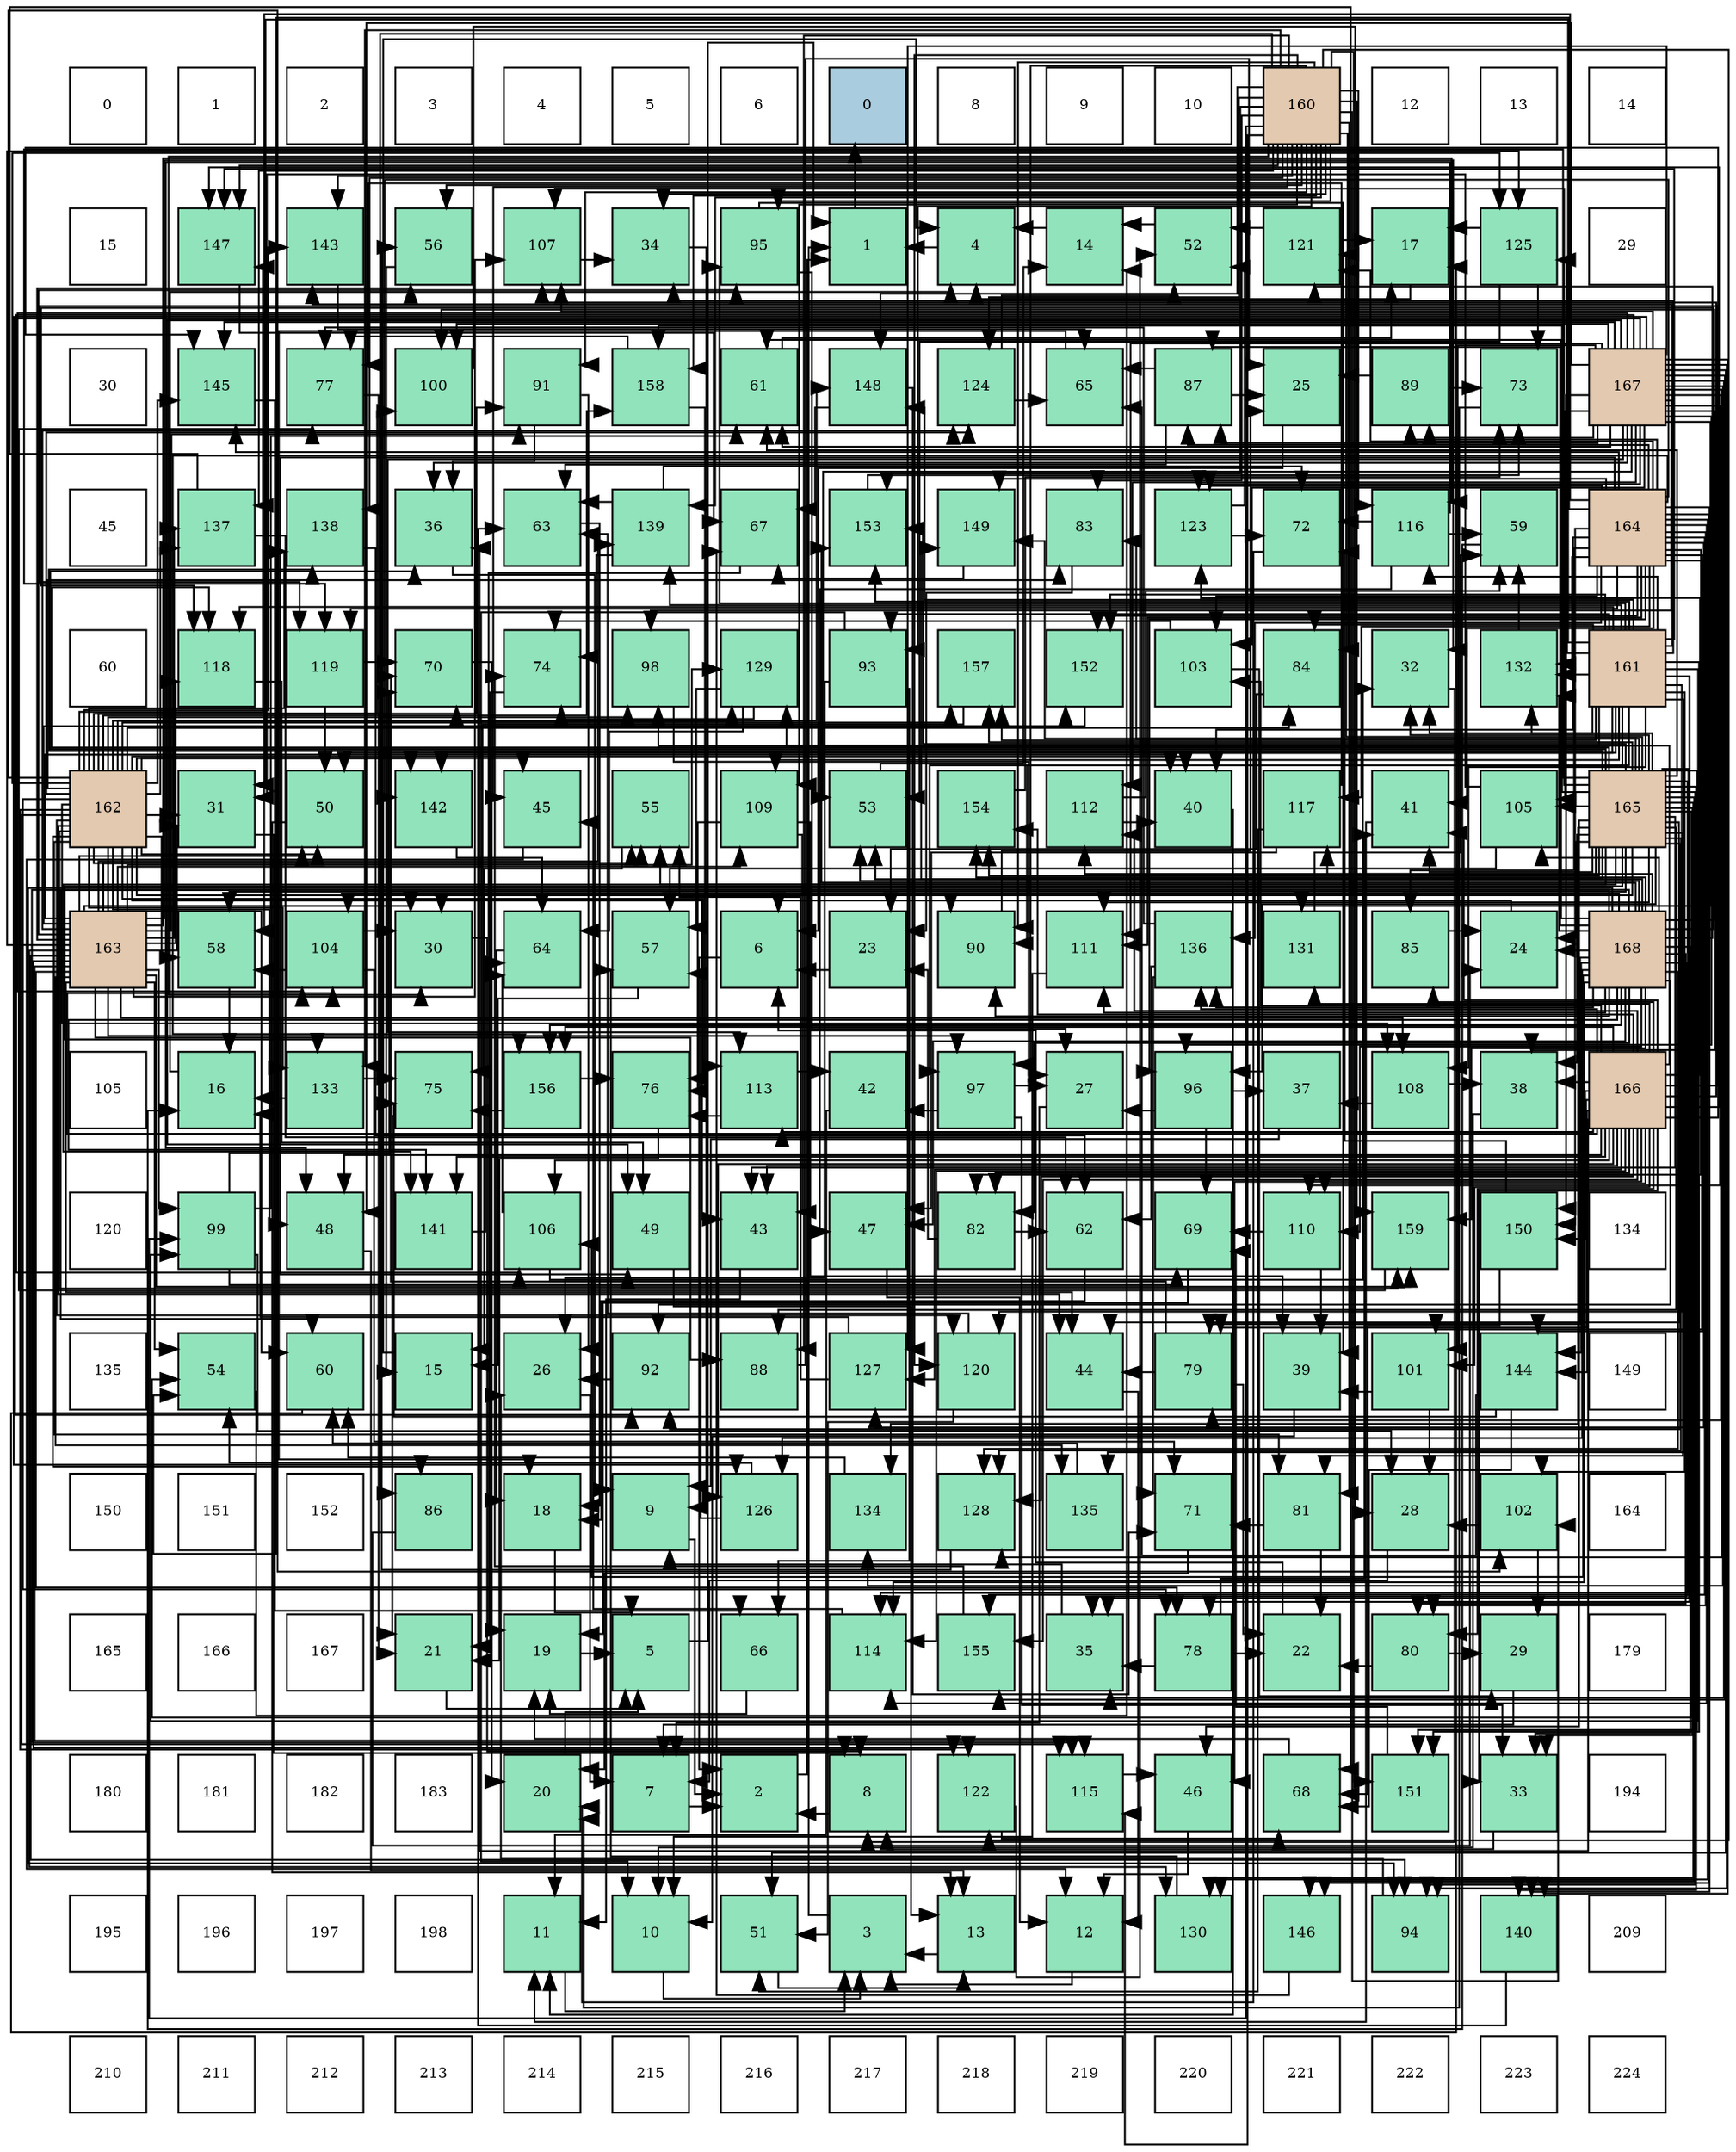 digraph layout{
 rankdir=TB;
 splines=ortho;
 node [style=filled shape=square fixedsize=true width=0.6];
0[label="0", fontsize=8, fillcolor="#ffffff"];
1[label="1", fontsize=8, fillcolor="#ffffff"];
2[label="2", fontsize=8, fillcolor="#ffffff"];
3[label="3", fontsize=8, fillcolor="#ffffff"];
4[label="4", fontsize=8, fillcolor="#ffffff"];
5[label="5", fontsize=8, fillcolor="#ffffff"];
6[label="6", fontsize=8, fillcolor="#ffffff"];
7[label="0", fontsize=8, fillcolor="#a9ccde"];
8[label="8", fontsize=8, fillcolor="#ffffff"];
9[label="9", fontsize=8, fillcolor="#ffffff"];
10[label="10", fontsize=8, fillcolor="#ffffff"];
11[label="160", fontsize=8, fillcolor="#e3c9af"];
12[label="12", fontsize=8, fillcolor="#ffffff"];
13[label="13", fontsize=8, fillcolor="#ffffff"];
14[label="14", fontsize=8, fillcolor="#ffffff"];
15[label="15", fontsize=8, fillcolor="#ffffff"];
16[label="147", fontsize=8, fillcolor="#91e3bb"];
17[label="143", fontsize=8, fillcolor="#91e3bb"];
18[label="56", fontsize=8, fillcolor="#91e3bb"];
19[label="107", fontsize=8, fillcolor="#91e3bb"];
20[label="34", fontsize=8, fillcolor="#91e3bb"];
21[label="95", fontsize=8, fillcolor="#91e3bb"];
22[label="1", fontsize=8, fillcolor="#91e3bb"];
23[label="4", fontsize=8, fillcolor="#91e3bb"];
24[label="14", fontsize=8, fillcolor="#91e3bb"];
25[label="52", fontsize=8, fillcolor="#91e3bb"];
26[label="121", fontsize=8, fillcolor="#91e3bb"];
27[label="17", fontsize=8, fillcolor="#91e3bb"];
28[label="125", fontsize=8, fillcolor="#91e3bb"];
29[label="29", fontsize=8, fillcolor="#ffffff"];
30[label="30", fontsize=8, fillcolor="#ffffff"];
31[label="145", fontsize=8, fillcolor="#91e3bb"];
32[label="77", fontsize=8, fillcolor="#91e3bb"];
33[label="100", fontsize=8, fillcolor="#91e3bb"];
34[label="91", fontsize=8, fillcolor="#91e3bb"];
35[label="158", fontsize=8, fillcolor="#91e3bb"];
36[label="61", fontsize=8, fillcolor="#91e3bb"];
37[label="148", fontsize=8, fillcolor="#91e3bb"];
38[label="124", fontsize=8, fillcolor="#91e3bb"];
39[label="65", fontsize=8, fillcolor="#91e3bb"];
40[label="87", fontsize=8, fillcolor="#91e3bb"];
41[label="25", fontsize=8, fillcolor="#91e3bb"];
42[label="89", fontsize=8, fillcolor="#91e3bb"];
43[label="73", fontsize=8, fillcolor="#91e3bb"];
44[label="167", fontsize=8, fillcolor="#e3c9af"];
45[label="45", fontsize=8, fillcolor="#ffffff"];
46[label="137", fontsize=8, fillcolor="#91e3bb"];
47[label="138", fontsize=8, fillcolor="#91e3bb"];
48[label="36", fontsize=8, fillcolor="#91e3bb"];
49[label="63", fontsize=8, fillcolor="#91e3bb"];
50[label="139", fontsize=8, fillcolor="#91e3bb"];
51[label="67", fontsize=8, fillcolor="#91e3bb"];
52[label="153", fontsize=8, fillcolor="#91e3bb"];
53[label="149", fontsize=8, fillcolor="#91e3bb"];
54[label="83", fontsize=8, fillcolor="#91e3bb"];
55[label="123", fontsize=8, fillcolor="#91e3bb"];
56[label="72", fontsize=8, fillcolor="#91e3bb"];
57[label="116", fontsize=8, fillcolor="#91e3bb"];
58[label="59", fontsize=8, fillcolor="#91e3bb"];
59[label="164", fontsize=8, fillcolor="#e3c9af"];
60[label="60", fontsize=8, fillcolor="#ffffff"];
61[label="118", fontsize=8, fillcolor="#91e3bb"];
62[label="119", fontsize=8, fillcolor="#91e3bb"];
63[label="70", fontsize=8, fillcolor="#91e3bb"];
64[label="74", fontsize=8, fillcolor="#91e3bb"];
65[label="98", fontsize=8, fillcolor="#91e3bb"];
66[label="129", fontsize=8, fillcolor="#91e3bb"];
67[label="93", fontsize=8, fillcolor="#91e3bb"];
68[label="157", fontsize=8, fillcolor="#91e3bb"];
69[label="152", fontsize=8, fillcolor="#91e3bb"];
70[label="103", fontsize=8, fillcolor="#91e3bb"];
71[label="84", fontsize=8, fillcolor="#91e3bb"];
72[label="32", fontsize=8, fillcolor="#91e3bb"];
73[label="132", fontsize=8, fillcolor="#91e3bb"];
74[label="161", fontsize=8, fillcolor="#e3c9af"];
75[label="162", fontsize=8, fillcolor="#e3c9af"];
76[label="31", fontsize=8, fillcolor="#91e3bb"];
77[label="50", fontsize=8, fillcolor="#91e3bb"];
78[label="142", fontsize=8, fillcolor="#91e3bb"];
79[label="45", fontsize=8, fillcolor="#91e3bb"];
80[label="55", fontsize=8, fillcolor="#91e3bb"];
81[label="109", fontsize=8, fillcolor="#91e3bb"];
82[label="53", fontsize=8, fillcolor="#91e3bb"];
83[label="154", fontsize=8, fillcolor="#91e3bb"];
84[label="112", fontsize=8, fillcolor="#91e3bb"];
85[label="40", fontsize=8, fillcolor="#91e3bb"];
86[label="117", fontsize=8, fillcolor="#91e3bb"];
87[label="41", fontsize=8, fillcolor="#91e3bb"];
88[label="105", fontsize=8, fillcolor="#91e3bb"];
89[label="165", fontsize=8, fillcolor="#e3c9af"];
90[label="163", fontsize=8, fillcolor="#e3c9af"];
91[label="58", fontsize=8, fillcolor="#91e3bb"];
92[label="104", fontsize=8, fillcolor="#91e3bb"];
93[label="30", fontsize=8, fillcolor="#91e3bb"];
94[label="64", fontsize=8, fillcolor="#91e3bb"];
95[label="57", fontsize=8, fillcolor="#91e3bb"];
96[label="6", fontsize=8, fillcolor="#91e3bb"];
97[label="23", fontsize=8, fillcolor="#91e3bb"];
98[label="90", fontsize=8, fillcolor="#91e3bb"];
99[label="111", fontsize=8, fillcolor="#91e3bb"];
100[label="136", fontsize=8, fillcolor="#91e3bb"];
101[label="131", fontsize=8, fillcolor="#91e3bb"];
102[label="85", fontsize=8, fillcolor="#91e3bb"];
103[label="24", fontsize=8, fillcolor="#91e3bb"];
104[label="168", fontsize=8, fillcolor="#e3c9af"];
105[label="105", fontsize=8, fillcolor="#ffffff"];
106[label="16", fontsize=8, fillcolor="#91e3bb"];
107[label="133", fontsize=8, fillcolor="#91e3bb"];
108[label="75", fontsize=8, fillcolor="#91e3bb"];
109[label="156", fontsize=8, fillcolor="#91e3bb"];
110[label="76", fontsize=8, fillcolor="#91e3bb"];
111[label="113", fontsize=8, fillcolor="#91e3bb"];
112[label="42", fontsize=8, fillcolor="#91e3bb"];
113[label="97", fontsize=8, fillcolor="#91e3bb"];
114[label="27", fontsize=8, fillcolor="#91e3bb"];
115[label="96", fontsize=8, fillcolor="#91e3bb"];
116[label="37", fontsize=8, fillcolor="#91e3bb"];
117[label="108", fontsize=8, fillcolor="#91e3bb"];
118[label="38", fontsize=8, fillcolor="#91e3bb"];
119[label="166", fontsize=8, fillcolor="#e3c9af"];
120[label="120", fontsize=8, fillcolor="#ffffff"];
121[label="99", fontsize=8, fillcolor="#91e3bb"];
122[label="48", fontsize=8, fillcolor="#91e3bb"];
123[label="141", fontsize=8, fillcolor="#91e3bb"];
124[label="106", fontsize=8, fillcolor="#91e3bb"];
125[label="49", fontsize=8, fillcolor="#91e3bb"];
126[label="43", fontsize=8, fillcolor="#91e3bb"];
127[label="47", fontsize=8, fillcolor="#91e3bb"];
128[label="82", fontsize=8, fillcolor="#91e3bb"];
129[label="62", fontsize=8, fillcolor="#91e3bb"];
130[label="69", fontsize=8, fillcolor="#91e3bb"];
131[label="110", fontsize=8, fillcolor="#91e3bb"];
132[label="159", fontsize=8, fillcolor="#91e3bb"];
133[label="150", fontsize=8, fillcolor="#91e3bb"];
134[label="134", fontsize=8, fillcolor="#ffffff"];
135[label="135", fontsize=8, fillcolor="#ffffff"];
136[label="54", fontsize=8, fillcolor="#91e3bb"];
137[label="60", fontsize=8, fillcolor="#91e3bb"];
138[label="15", fontsize=8, fillcolor="#91e3bb"];
139[label="26", fontsize=8, fillcolor="#91e3bb"];
140[label="92", fontsize=8, fillcolor="#91e3bb"];
141[label="88", fontsize=8, fillcolor="#91e3bb"];
142[label="127", fontsize=8, fillcolor="#91e3bb"];
143[label="120", fontsize=8, fillcolor="#91e3bb"];
144[label="44", fontsize=8, fillcolor="#91e3bb"];
145[label="79", fontsize=8, fillcolor="#91e3bb"];
146[label="39", fontsize=8, fillcolor="#91e3bb"];
147[label="101", fontsize=8, fillcolor="#91e3bb"];
148[label="144", fontsize=8, fillcolor="#91e3bb"];
149[label="149", fontsize=8, fillcolor="#ffffff"];
150[label="150", fontsize=8, fillcolor="#ffffff"];
151[label="151", fontsize=8, fillcolor="#ffffff"];
152[label="152", fontsize=8, fillcolor="#ffffff"];
153[label="86", fontsize=8, fillcolor="#91e3bb"];
154[label="18", fontsize=8, fillcolor="#91e3bb"];
155[label="9", fontsize=8, fillcolor="#91e3bb"];
156[label="126", fontsize=8, fillcolor="#91e3bb"];
157[label="134", fontsize=8, fillcolor="#91e3bb"];
158[label="128", fontsize=8, fillcolor="#91e3bb"];
159[label="135", fontsize=8, fillcolor="#91e3bb"];
160[label="71", fontsize=8, fillcolor="#91e3bb"];
161[label="81", fontsize=8, fillcolor="#91e3bb"];
162[label="28", fontsize=8, fillcolor="#91e3bb"];
163[label="102", fontsize=8, fillcolor="#91e3bb"];
164[label="164", fontsize=8, fillcolor="#ffffff"];
165[label="165", fontsize=8, fillcolor="#ffffff"];
166[label="166", fontsize=8, fillcolor="#ffffff"];
167[label="167", fontsize=8, fillcolor="#ffffff"];
168[label="21", fontsize=8, fillcolor="#91e3bb"];
169[label="19", fontsize=8, fillcolor="#91e3bb"];
170[label="5", fontsize=8, fillcolor="#91e3bb"];
171[label="66", fontsize=8, fillcolor="#91e3bb"];
172[label="114", fontsize=8, fillcolor="#91e3bb"];
173[label="155", fontsize=8, fillcolor="#91e3bb"];
174[label="35", fontsize=8, fillcolor="#91e3bb"];
175[label="78", fontsize=8, fillcolor="#91e3bb"];
176[label="22", fontsize=8, fillcolor="#91e3bb"];
177[label="80", fontsize=8, fillcolor="#91e3bb"];
178[label="29", fontsize=8, fillcolor="#91e3bb"];
179[label="179", fontsize=8, fillcolor="#ffffff"];
180[label="180", fontsize=8, fillcolor="#ffffff"];
181[label="181", fontsize=8, fillcolor="#ffffff"];
182[label="182", fontsize=8, fillcolor="#ffffff"];
183[label="183", fontsize=8, fillcolor="#ffffff"];
184[label="20", fontsize=8, fillcolor="#91e3bb"];
185[label="7", fontsize=8, fillcolor="#91e3bb"];
186[label="2", fontsize=8, fillcolor="#91e3bb"];
187[label="8", fontsize=8, fillcolor="#91e3bb"];
188[label="122", fontsize=8, fillcolor="#91e3bb"];
189[label="115", fontsize=8, fillcolor="#91e3bb"];
190[label="46", fontsize=8, fillcolor="#91e3bb"];
191[label="68", fontsize=8, fillcolor="#91e3bb"];
192[label="151", fontsize=8, fillcolor="#91e3bb"];
193[label="33", fontsize=8, fillcolor="#91e3bb"];
194[label="194", fontsize=8, fillcolor="#ffffff"];
195[label="195", fontsize=8, fillcolor="#ffffff"];
196[label="196", fontsize=8, fillcolor="#ffffff"];
197[label="197", fontsize=8, fillcolor="#ffffff"];
198[label="198", fontsize=8, fillcolor="#ffffff"];
199[label="11", fontsize=8, fillcolor="#91e3bb"];
200[label="10", fontsize=8, fillcolor="#91e3bb"];
201[label="51", fontsize=8, fillcolor="#91e3bb"];
202[label="3", fontsize=8, fillcolor="#91e3bb"];
203[label="13", fontsize=8, fillcolor="#91e3bb"];
204[label="12", fontsize=8, fillcolor="#91e3bb"];
205[label="130", fontsize=8, fillcolor="#91e3bb"];
206[label="146", fontsize=8, fillcolor="#91e3bb"];
207[label="94", fontsize=8, fillcolor="#91e3bb"];
208[label="140", fontsize=8, fillcolor="#91e3bb"];
209[label="209", fontsize=8, fillcolor="#ffffff"];
210[label="210", fontsize=8, fillcolor="#ffffff"];
211[label="211", fontsize=8, fillcolor="#ffffff"];
212[label="212", fontsize=8, fillcolor="#ffffff"];
213[label="213", fontsize=8, fillcolor="#ffffff"];
214[label="214", fontsize=8, fillcolor="#ffffff"];
215[label="215", fontsize=8, fillcolor="#ffffff"];
216[label="216", fontsize=8, fillcolor="#ffffff"];
217[label="217", fontsize=8, fillcolor="#ffffff"];
218[label="218", fontsize=8, fillcolor="#ffffff"];
219[label="219", fontsize=8, fillcolor="#ffffff"];
220[label="220", fontsize=8, fillcolor="#ffffff"];
221[label="221", fontsize=8, fillcolor="#ffffff"];
222[label="222", fontsize=8, fillcolor="#ffffff"];
223[label="223", fontsize=8, fillcolor="#ffffff"];
224[label="224", fontsize=8, fillcolor="#ffffff"];
edge [constraint=false, style=vis];22 -> 7;
186 -> 22;
202 -> 22;
23 -> 22;
170 -> 22;
96 -> 186;
185 -> 186;
187 -> 186;
155 -> 186;
200 -> 202;
199 -> 202;
204 -> 202;
203 -> 202;
24 -> 23;
138 -> 23;
106 -> 23;
27 -> 23;
154 -> 170;
169 -> 170;
184 -> 170;
168 -> 170;
176 -> 96;
97 -> 96;
103 -> 96;
41 -> 96;
139 -> 185;
114 -> 185;
162 -> 185;
178 -> 185;
93 -> 187;
76 -> 187;
72 -> 187;
193 -> 187;
20 -> 155;
174 -> 155;
48 -> 155;
116 -> 155;
118 -> 200;
146 -> 200;
85 -> 199;
87 -> 199;
112 -> 199;
126 -> 199;
144 -> 204;
79 -> 204;
190 -> 204;
127 -> 204;
122 -> 203;
125 -> 203;
77 -> 203;
201 -> 203;
25 -> 24;
82 -> 24;
136 -> 24;
80 -> 138;
18 -> 138;
95 -> 138;
91 -> 106;
58 -> 106;
137 -> 27;
36 -> 27;
129 -> 154;
49 -> 154;
94 -> 154;
39 -> 154;
171 -> 169;
51 -> 169;
191 -> 169;
130 -> 169;
63 -> 184;
160 -> 184;
56 -> 184;
43 -> 184;
64 -> 168;
108 -> 168;
110 -> 168;
32 -> 168;
175 -> 176;
175 -> 174;
175 -> 87;
145 -> 176;
145 -> 144;
145 -> 63;
177 -> 176;
177 -> 178;
161 -> 176;
161 -> 160;
128 -> 97;
128 -> 129;
54 -> 97;
71 -> 97;
102 -> 103;
153 -> 103;
40 -> 41;
40 -> 49;
40 -> 39;
141 -> 41;
42 -> 41;
42 -> 43;
98 -> 41;
34 -> 139;
34 -> 48;
140 -> 139;
67 -> 200;
67 -> 139;
67 -> 171;
207 -> 139;
21 -> 114;
21 -> 146;
115 -> 114;
115 -> 116;
115 -> 130;
113 -> 114;
113 -> 193;
113 -> 112;
65 -> 114;
121 -> 162;
121 -> 36;
121 -> 130;
121 -> 63;
33 -> 162;
147 -> 162;
147 -> 146;
163 -> 162;
163 -> 178;
70 -> 178;
70 -> 64;
92 -> 93;
92 -> 91;
92 -> 160;
88 -> 76;
88 -> 95;
124 -> 72;
124 -> 94;
19 -> 20;
117 -> 116;
117 -> 118;
81 -> 146;
81 -> 126;
81 -> 110;
131 -> 146;
131 -> 130;
99 -> 200;
84 -> 85;
84 -> 58;
111 -> 112;
111 -> 110;
172 -> 79;
189 -> 190;
57 -> 127;
57 -> 122;
57 -> 58;
57 -> 56;
86 -> 127;
86 -> 201;
86 -> 32;
61 -> 125;
62 -> 77;
62 -> 63;
143 -> 201;
143 -> 49;
26 -> 27;
26 -> 25;
188 -> 25;
188 -> 191;
55 -> 25;
55 -> 56;
38 -> 25;
38 -> 39;
28 -> 27;
28 -> 82;
28 -> 43;
156 -> 136;
156 -> 95;
142 -> 106;
142 -> 80;
158 -> 18;
66 -> 95;
66 -> 94;
66 -> 64;
205 -> 95;
101 -> 58;
73 -> 58;
107 -> 106;
107 -> 108;
157 -> 137;
159 -> 137;
100 -> 129;
100 -> 160;
100 -> 32;
46 -> 129;
46 -> 191;
47 -> 129;
50 -> 49;
50 -> 56;
50 -> 64;
208 -> 49;
123 -> 94;
78 -> 94;
17 -> 39;
148 -> 39;
148 -> 191;
148 -> 108;
31 -> 171;
206 -> 51;
16 -> 51;
37 -> 51;
37 -> 160;
53 -> 51;
133 -> 191;
133 -> 56;
192 -> 130;
69 -> 63;
52 -> 43;
83 -> 43;
173 -> 64;
109 -> 108;
109 -> 110;
68 -> 108;
35 -> 110;
35 -> 32;
132 -> 32;
11 -> 93;
11 -> 20;
11 -> 79;
11 -> 18;
11 -> 161;
11 -> 54;
11 -> 71;
11 -> 153;
11 -> 141;
11 -> 98;
11 -> 34;
11 -> 67;
11 -> 21;
11 -> 113;
11 -> 121;
11 -> 163;
11 -> 81;
11 -> 189;
11 -> 57;
11 -> 143;
11 -> 188;
11 -> 38;
11 -> 107;
11 -> 46;
11 -> 47;
11 -> 50;
11 -> 17;
11 -> 16;
11 -> 37;
11 -> 192;
11 -> 52;
11 -> 35;
11 -> 132;
74 -> 76;
74 -> 72;
74 -> 20;
74 -> 77;
74 -> 175;
74 -> 71;
74 -> 98;
74 -> 67;
74 -> 21;
74 -> 113;
74 -> 121;
74 -> 163;
74 -> 117;
74 -> 81;
74 -> 57;
74 -> 61;
74 -> 143;
74 -> 28;
74 -> 66;
74 -> 73;
74 -> 159;
74 -> 50;
74 -> 78;
74 -> 17;
74 -> 16;
74 -> 37;
74 -> 192;
74 -> 69;
74 -> 52;
74 -> 68;
75 -> 76;
75 -> 85;
75 -> 126;
75 -> 144;
75 -> 79;
75 -> 122;
75 -> 77;
75 -> 80;
75 -> 91;
75 -> 137;
75 -> 175;
75 -> 161;
75 -> 54;
75 -> 71;
75 -> 153;
75 -> 98;
75 -> 34;
75 -> 65;
75 -> 33;
75 -> 163;
75 -> 117;
75 -> 111;
75 -> 189;
75 -> 143;
75 -> 188;
75 -> 38;
75 -> 28;
75 -> 66;
75 -> 107;
75 -> 46;
75 -> 47;
75 -> 78;
75 -> 17;
75 -> 31;
75 -> 16;
75 -> 37;
75 -> 68;
75 -> 35;
75 -> 132;
90 -> 93;
90 -> 76;
90 -> 72;
90 -> 85;
90 -> 144;
90 -> 77;
90 -> 136;
90 -> 80;
90 -> 18;
90 -> 175;
90 -> 141;
90 -> 34;
90 -> 207;
90 -> 21;
90 -> 113;
90 -> 121;
90 -> 19;
90 -> 117;
90 -> 81;
90 -> 189;
90 -> 57;
90 -> 61;
90 -> 188;
90 -> 38;
90 -> 28;
90 -> 66;
90 -> 205;
90 -> 159;
90 -> 46;
90 -> 50;
90 -> 69;
90 -> 132;
59 -> 85;
59 -> 87;
59 -> 125;
59 -> 136;
59 -> 91;
59 -> 177;
59 -> 128;
59 -> 102;
59 -> 40;
59 -> 42;
59 -> 115;
59 -> 147;
59 -> 70;
59 -> 99;
59 -> 172;
59 -> 86;
59 -> 62;
59 -> 26;
59 -> 55;
59 -> 142;
59 -> 205;
59 -> 73;
59 -> 100;
59 -> 208;
59 -> 78;
59 -> 148;
59 -> 31;
59 -> 206;
59 -> 53;
59 -> 133;
59 -> 69;
59 -> 173;
59 -> 109;
89 -> 103;
89 -> 93;
89 -> 72;
89 -> 193;
89 -> 174;
89 -> 48;
89 -> 118;
89 -> 87;
89 -> 126;
89 -> 144;
89 -> 190;
89 -> 82;
89 -> 136;
89 -> 80;
89 -> 91;
89 -> 36;
89 -> 161;
89 -> 54;
89 -> 141;
89 -> 140;
89 -> 207;
89 -> 115;
89 -> 88;
89 -> 19;
89 -> 99;
89 -> 172;
89 -> 86;
89 -> 61;
89 -> 62;
89 -> 26;
89 -> 158;
89 -> 205;
89 -> 73;
89 -> 107;
89 -> 157;
89 -> 47;
89 -> 208;
89 -> 123;
89 -> 206;
89 -> 53;
89 -> 192;
89 -> 52;
89 -> 83;
89 -> 68;
89 -> 35;
119 -> 193;
119 -> 48;
119 -> 118;
119 -> 87;
119 -> 126;
119 -> 190;
119 -> 122;
119 -> 145;
119 -> 177;
119 -> 128;
119 -> 102;
119 -> 65;
119 -> 147;
119 -> 70;
119 -> 92;
119 -> 124;
119 -> 19;
119 -> 131;
119 -> 84;
119 -> 111;
119 -> 172;
119 -> 62;
119 -> 55;
119 -> 156;
119 -> 142;
119 -> 158;
119 -> 101;
119 -> 100;
119 -> 123;
119 -> 148;
119 -> 31;
119 -> 16;
119 -> 133;
119 -> 83;
119 -> 173;
119 -> 109;
44 -> 174;
44 -> 48;
44 -> 118;
44 -> 122;
44 -> 125;
44 -> 201;
44 -> 82;
44 -> 36;
44 -> 145;
44 -> 40;
44 -> 42;
44 -> 140;
44 -> 207;
44 -> 115;
44 -> 65;
44 -> 33;
44 -> 147;
44 -> 70;
44 -> 92;
44 -> 88;
44 -> 124;
44 -> 19;
44 -> 131;
44 -> 99;
44 -> 84;
44 -> 111;
44 -> 55;
44 -> 156;
44 -> 142;
44 -> 158;
44 -> 101;
44 -> 157;
44 -> 208;
44 -> 31;
44 -> 133;
44 -> 173;
104 -> 103;
104 -> 193;
104 -> 174;
104 -> 127;
104 -> 82;
104 -> 137;
104 -> 36;
104 -> 145;
104 -> 177;
104 -> 128;
104 -> 40;
104 -> 98;
104 -> 140;
104 -> 207;
104 -> 33;
104 -> 92;
104 -> 88;
104 -> 124;
104 -> 131;
104 -> 99;
104 -> 84;
104 -> 172;
104 -> 189;
104 -> 61;
104 -> 26;
104 -> 156;
104 -> 158;
104 -> 73;
104 -> 100;
104 -> 123;
104 -> 148;
104 -> 53;
104 -> 52;
104 -> 83;
104 -> 109;
104 -> 132;
edge [constraint=true, style=invis];
0 -> 15 -> 30 -> 45 -> 60 -> 75 -> 90 -> 105 -> 120 -> 135 -> 150 -> 165 -> 180 -> 195 -> 210;
1 -> 16 -> 31 -> 46 -> 61 -> 76 -> 91 -> 106 -> 121 -> 136 -> 151 -> 166 -> 181 -> 196 -> 211;
2 -> 17 -> 32 -> 47 -> 62 -> 77 -> 92 -> 107 -> 122 -> 137 -> 152 -> 167 -> 182 -> 197 -> 212;
3 -> 18 -> 33 -> 48 -> 63 -> 78 -> 93 -> 108 -> 123 -> 138 -> 153 -> 168 -> 183 -> 198 -> 213;
4 -> 19 -> 34 -> 49 -> 64 -> 79 -> 94 -> 109 -> 124 -> 139 -> 154 -> 169 -> 184 -> 199 -> 214;
5 -> 20 -> 35 -> 50 -> 65 -> 80 -> 95 -> 110 -> 125 -> 140 -> 155 -> 170 -> 185 -> 200 -> 215;
6 -> 21 -> 36 -> 51 -> 66 -> 81 -> 96 -> 111 -> 126 -> 141 -> 156 -> 171 -> 186 -> 201 -> 216;
7 -> 22 -> 37 -> 52 -> 67 -> 82 -> 97 -> 112 -> 127 -> 142 -> 157 -> 172 -> 187 -> 202 -> 217;
8 -> 23 -> 38 -> 53 -> 68 -> 83 -> 98 -> 113 -> 128 -> 143 -> 158 -> 173 -> 188 -> 203 -> 218;
9 -> 24 -> 39 -> 54 -> 69 -> 84 -> 99 -> 114 -> 129 -> 144 -> 159 -> 174 -> 189 -> 204 -> 219;
10 -> 25 -> 40 -> 55 -> 70 -> 85 -> 100 -> 115 -> 130 -> 145 -> 160 -> 175 -> 190 -> 205 -> 220;
11 -> 26 -> 41 -> 56 -> 71 -> 86 -> 101 -> 116 -> 131 -> 146 -> 161 -> 176 -> 191 -> 206 -> 221;
12 -> 27 -> 42 -> 57 -> 72 -> 87 -> 102 -> 117 -> 132 -> 147 -> 162 -> 177 -> 192 -> 207 -> 222;
13 -> 28 -> 43 -> 58 -> 73 -> 88 -> 103 -> 118 -> 133 -> 148 -> 163 -> 178 -> 193 -> 208 -> 223;
14 -> 29 -> 44 -> 59 -> 74 -> 89 -> 104 -> 119 -> 134 -> 149 -> 164 -> 179 -> 194 -> 209 -> 224;
rank = same {0 -> 1 -> 2 -> 3 -> 4 -> 5 -> 6 -> 7 -> 8 -> 9 -> 10 -> 11 -> 12 -> 13 -> 14};
rank = same {15 -> 16 -> 17 -> 18 -> 19 -> 20 -> 21 -> 22 -> 23 -> 24 -> 25 -> 26 -> 27 -> 28 -> 29};
rank = same {30 -> 31 -> 32 -> 33 -> 34 -> 35 -> 36 -> 37 -> 38 -> 39 -> 40 -> 41 -> 42 -> 43 -> 44};
rank = same {45 -> 46 -> 47 -> 48 -> 49 -> 50 -> 51 -> 52 -> 53 -> 54 -> 55 -> 56 -> 57 -> 58 -> 59};
rank = same {60 -> 61 -> 62 -> 63 -> 64 -> 65 -> 66 -> 67 -> 68 -> 69 -> 70 -> 71 -> 72 -> 73 -> 74};
rank = same {75 -> 76 -> 77 -> 78 -> 79 -> 80 -> 81 -> 82 -> 83 -> 84 -> 85 -> 86 -> 87 -> 88 -> 89};
rank = same {90 -> 91 -> 92 -> 93 -> 94 -> 95 -> 96 -> 97 -> 98 -> 99 -> 100 -> 101 -> 102 -> 103 -> 104};
rank = same {105 -> 106 -> 107 -> 108 -> 109 -> 110 -> 111 -> 112 -> 113 -> 114 -> 115 -> 116 -> 117 -> 118 -> 119};
rank = same {120 -> 121 -> 122 -> 123 -> 124 -> 125 -> 126 -> 127 -> 128 -> 129 -> 130 -> 131 -> 132 -> 133 -> 134};
rank = same {135 -> 136 -> 137 -> 138 -> 139 -> 140 -> 141 -> 142 -> 143 -> 144 -> 145 -> 146 -> 147 -> 148 -> 149};
rank = same {150 -> 151 -> 152 -> 153 -> 154 -> 155 -> 156 -> 157 -> 158 -> 159 -> 160 -> 161 -> 162 -> 163 -> 164};
rank = same {165 -> 166 -> 167 -> 168 -> 169 -> 170 -> 171 -> 172 -> 173 -> 174 -> 175 -> 176 -> 177 -> 178 -> 179};
rank = same {180 -> 181 -> 182 -> 183 -> 184 -> 185 -> 186 -> 187 -> 188 -> 189 -> 190 -> 191 -> 192 -> 193 -> 194};
rank = same {195 -> 196 -> 197 -> 198 -> 199 -> 200 -> 201 -> 202 -> 203 -> 204 -> 205 -> 206 -> 207 -> 208 -> 209};
rank = same {210 -> 211 -> 212 -> 213 -> 214 -> 215 -> 216 -> 217 -> 218 -> 219 -> 220 -> 221 -> 222 -> 223 -> 224};
}